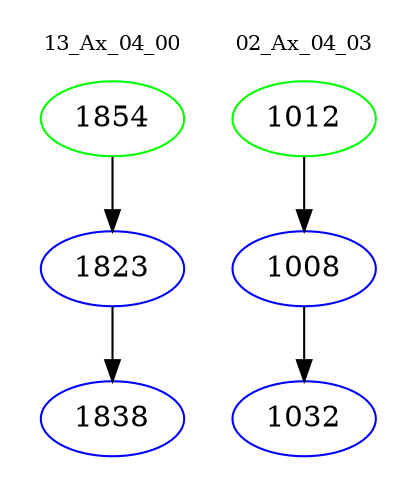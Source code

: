 digraph{
subgraph cluster_0 {
color = white
label = "13_Ax_04_00";
fontsize=10;
T0_1854 [label="1854", color="green"]
T0_1854 -> T0_1823 [color="black"]
T0_1823 [label="1823", color="blue"]
T0_1823 -> T0_1838 [color="black"]
T0_1838 [label="1838", color="blue"]
}
subgraph cluster_1 {
color = white
label = "02_Ax_04_03";
fontsize=10;
T1_1012 [label="1012", color="green"]
T1_1012 -> T1_1008 [color="black"]
T1_1008 [label="1008", color="blue"]
T1_1008 -> T1_1032 [color="black"]
T1_1032 [label="1032", color="blue"]
}
}
